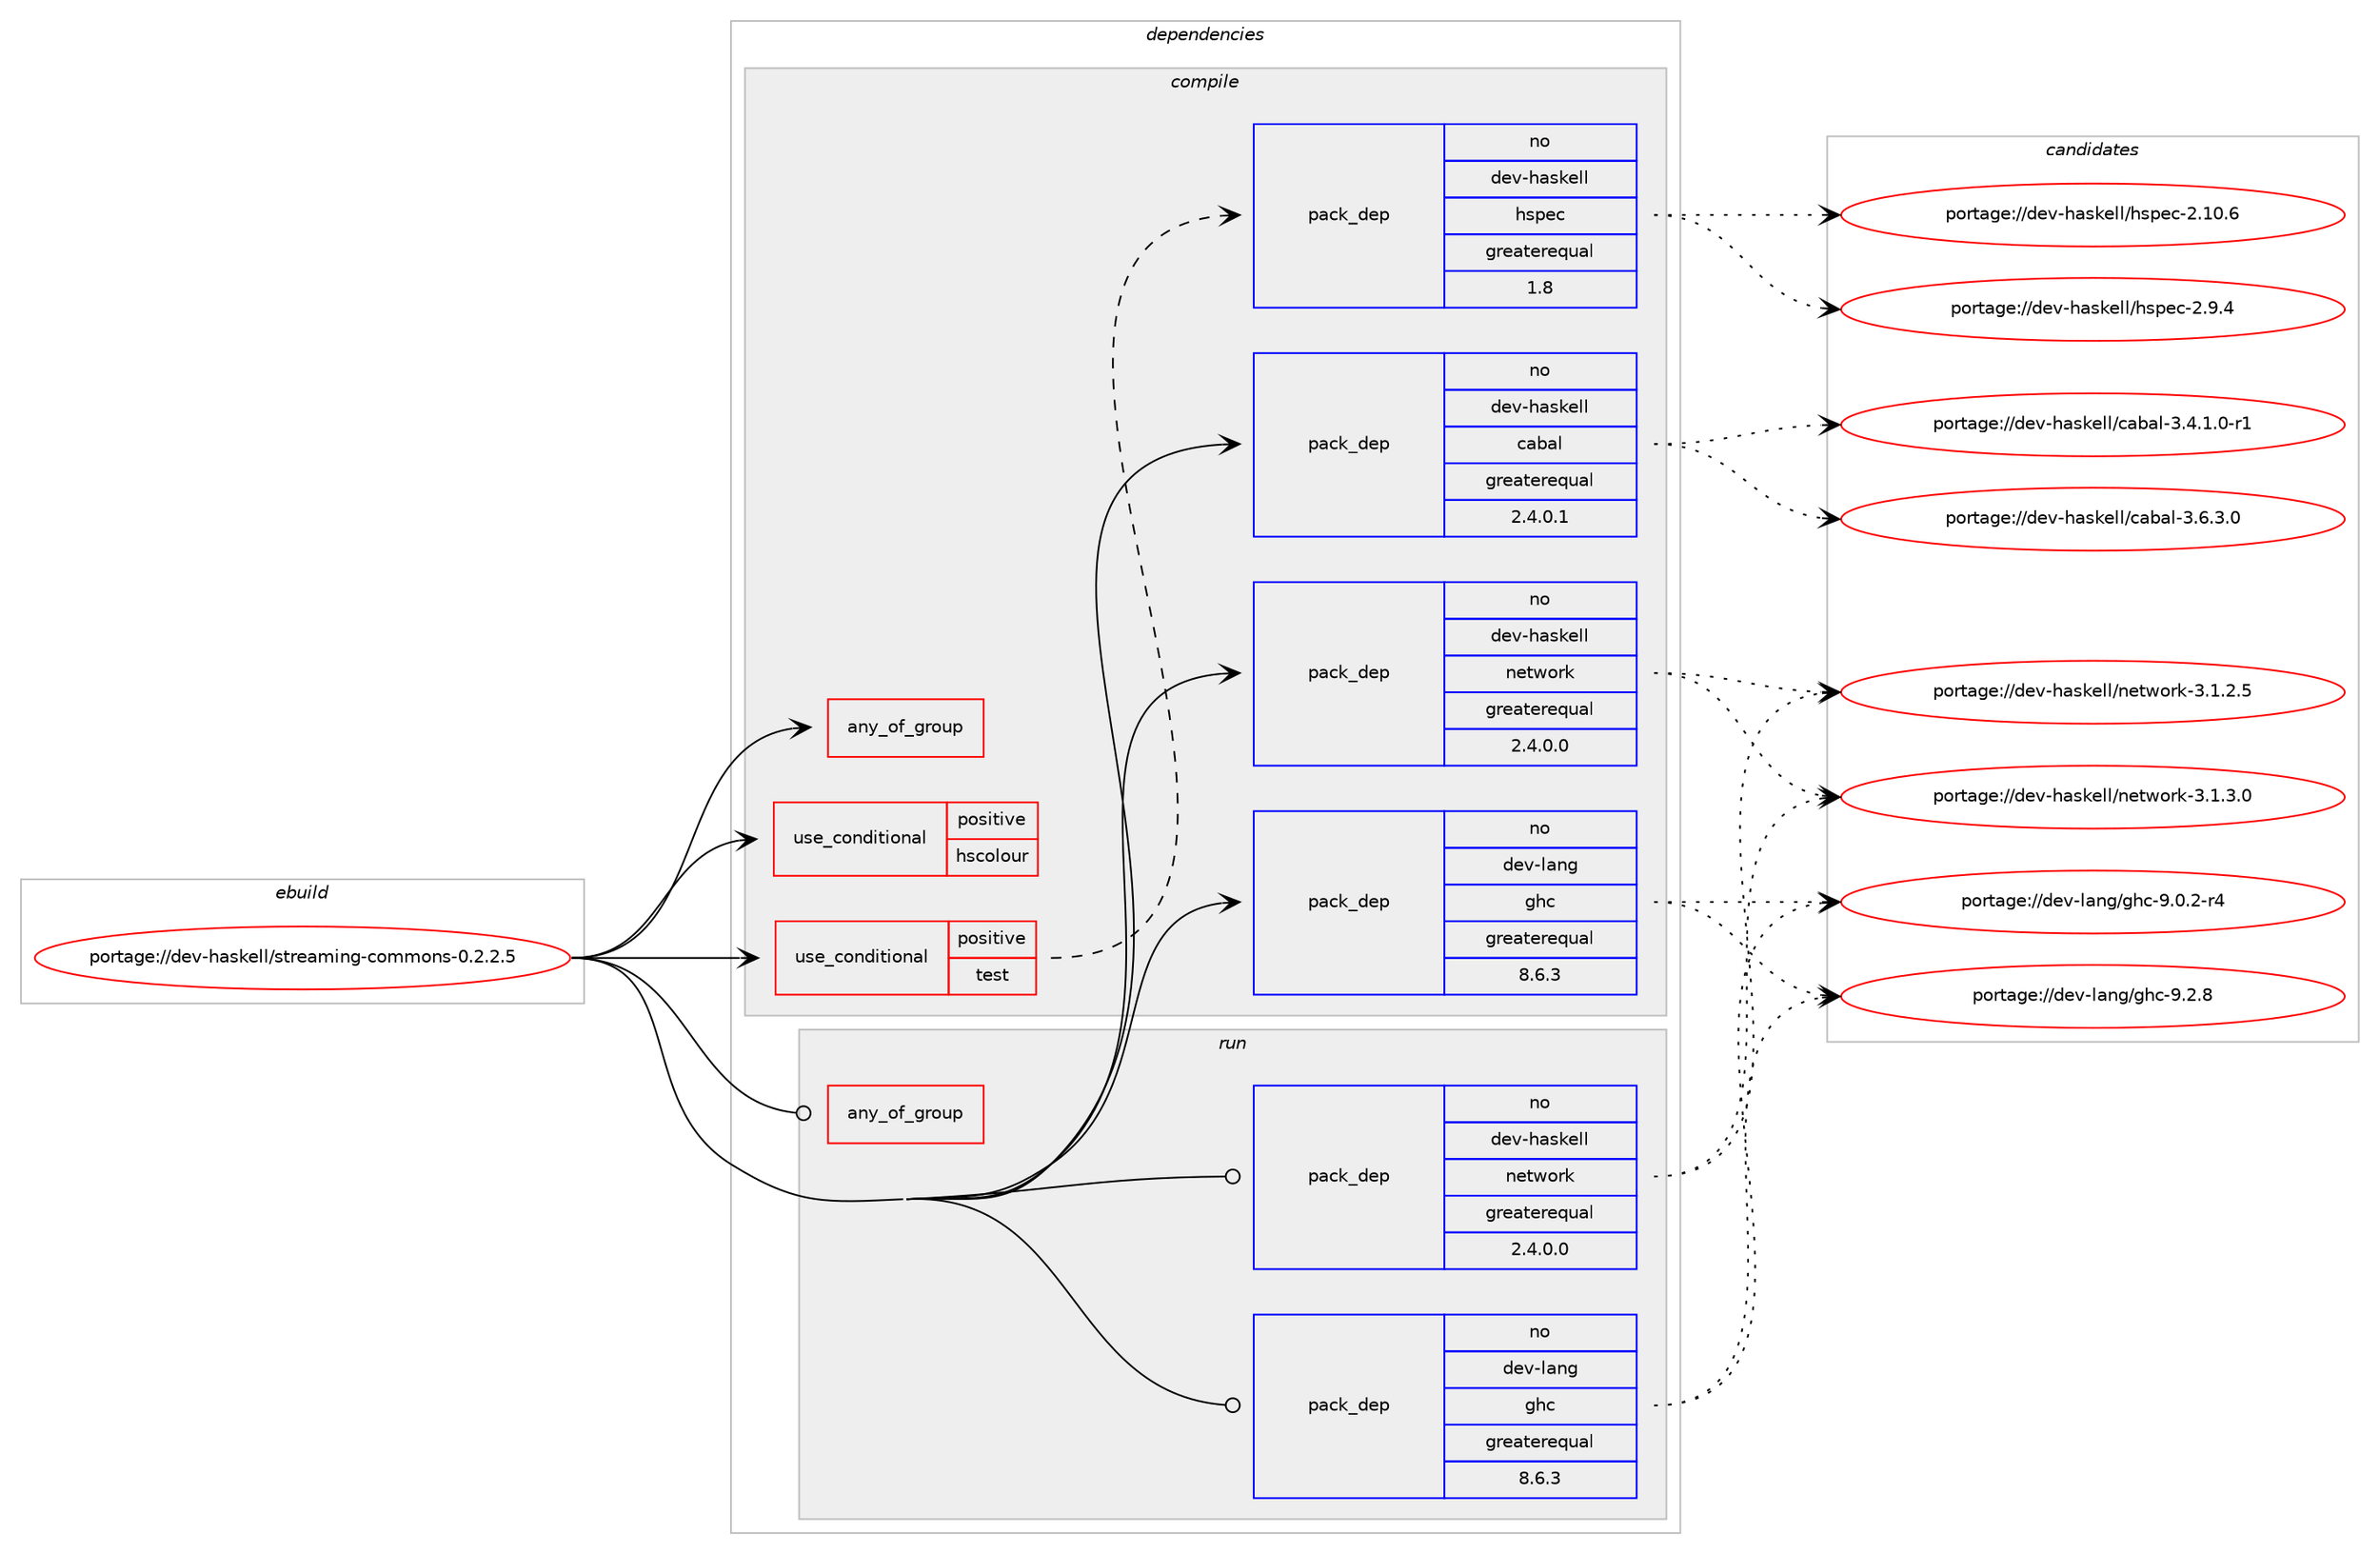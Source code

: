 digraph prolog {

# *************
# Graph options
# *************

newrank=true;
concentrate=true;
compound=true;
graph [rankdir=LR,fontname=Helvetica,fontsize=10,ranksep=1.5];#, ranksep=2.5, nodesep=0.2];
edge  [arrowhead=vee];
node  [fontname=Helvetica,fontsize=10];

# **********
# The ebuild
# **********

subgraph cluster_leftcol {
color=gray;
rank=same;
label=<<i>ebuild</i>>;
id [label="portage://dev-haskell/streaming-commons-0.2.2.5", color=red, width=4, href="../dev-haskell/streaming-commons-0.2.2.5.svg"];
}

# ****************
# The dependencies
# ****************

subgraph cluster_midcol {
color=gray;
label=<<i>dependencies</i>>;
subgraph cluster_compile {
fillcolor="#eeeeee";
style=filled;
label=<<i>compile</i>>;
subgraph any893 {
dependency43726 [label=<<TABLE BORDER="0" CELLBORDER="1" CELLSPACING="0" CELLPADDING="4"><TR><TD CELLPADDING="10">any_of_group</TD></TR></TABLE>>, shape=none, color=red];# *** BEGIN UNKNOWN DEPENDENCY TYPE (TODO) ***
# dependency43726 -> package_dependency(portage://dev-haskell/streaming-commons-0.2.2.5,install,no,dev-lang,ghc,none,[,,],[],[])
# *** END UNKNOWN DEPENDENCY TYPE (TODO) ***

# *** BEGIN UNKNOWN DEPENDENCY TYPE (TODO) ***
# dependency43726 -> package_dependency(portage://dev-haskell/streaming-commons-0.2.2.5,install,no,dev-haskell,process,none,[,,],[],[use(optenable(profile),none)])
# *** END UNKNOWN DEPENDENCY TYPE (TODO) ***

}
id:e -> dependency43726:w [weight=20,style="solid",arrowhead="vee"];
subgraph cond20452 {
dependency43727 [label=<<TABLE BORDER="0" CELLBORDER="1" CELLSPACING="0" CELLPADDING="4"><TR><TD ROWSPAN="3" CELLPADDING="10">use_conditional</TD></TR><TR><TD>positive</TD></TR><TR><TD>hscolour</TD></TR></TABLE>>, shape=none, color=red];
# *** BEGIN UNKNOWN DEPENDENCY TYPE (TODO) ***
# dependency43727 -> package_dependency(portage://dev-haskell/streaming-commons-0.2.2.5,install,no,dev-haskell,hscolour,none,[,,],[],[])
# *** END UNKNOWN DEPENDENCY TYPE (TODO) ***

}
id:e -> dependency43727:w [weight=20,style="solid",arrowhead="vee"];
subgraph cond20453 {
dependency43728 [label=<<TABLE BORDER="0" CELLBORDER="1" CELLSPACING="0" CELLPADDING="4"><TR><TD ROWSPAN="3" CELLPADDING="10">use_conditional</TD></TR><TR><TD>positive</TD></TR><TR><TD>test</TD></TR></TABLE>>, shape=none, color=red];
subgraph pack22291 {
dependency43729 [label=<<TABLE BORDER="0" CELLBORDER="1" CELLSPACING="0" CELLPADDING="4" WIDTH="220"><TR><TD ROWSPAN="6" CELLPADDING="30">pack_dep</TD></TR><TR><TD WIDTH="110">no</TD></TR><TR><TD>dev-haskell</TD></TR><TR><TD>hspec</TD></TR><TR><TD>greaterequal</TD></TR><TR><TD>1.8</TD></TR></TABLE>>, shape=none, color=blue];
}
dependency43728:e -> dependency43729:w [weight=20,style="dashed",arrowhead="vee"];
# *** BEGIN UNKNOWN DEPENDENCY TYPE (TODO) ***
# dependency43728 -> package_dependency(portage://dev-haskell/streaming-commons-0.2.2.5,install,no,dev-haskell,quickcheck,none,[,,],[],[])
# *** END UNKNOWN DEPENDENCY TYPE (TODO) ***

}
id:e -> dependency43728:w [weight=20,style="solid",arrowhead="vee"];
# *** BEGIN UNKNOWN DEPENDENCY TYPE (TODO) ***
# id -> package_dependency(portage://dev-haskell/streaming-commons-0.2.2.5,install,no,dev-haskell,async,none,[,,],any_same_slot,[use(optenable(profile),none)])
# *** END UNKNOWN DEPENDENCY TYPE (TODO) ***

subgraph pack22292 {
dependency43730 [label=<<TABLE BORDER="0" CELLBORDER="1" CELLSPACING="0" CELLPADDING="4" WIDTH="220"><TR><TD ROWSPAN="6" CELLPADDING="30">pack_dep</TD></TR><TR><TD WIDTH="110">no</TD></TR><TR><TD>dev-haskell</TD></TR><TR><TD>cabal</TD></TR><TR><TD>greaterequal</TD></TR><TR><TD>2.4.0.1</TD></TR></TABLE>>, shape=none, color=blue];
}
id:e -> dependency43730:w [weight=20,style="solid",arrowhead="vee"];
subgraph pack22293 {
dependency43731 [label=<<TABLE BORDER="0" CELLBORDER="1" CELLSPACING="0" CELLPADDING="4" WIDTH="220"><TR><TD ROWSPAN="6" CELLPADDING="30">pack_dep</TD></TR><TR><TD WIDTH="110">no</TD></TR><TR><TD>dev-haskell</TD></TR><TR><TD>network</TD></TR><TR><TD>greaterequal</TD></TR><TR><TD>2.4.0.0</TD></TR></TABLE>>, shape=none, color=blue];
}
id:e -> dependency43731:w [weight=20,style="solid",arrowhead="vee"];
# *** BEGIN UNKNOWN DEPENDENCY TYPE (TODO) ***
# id -> package_dependency(portage://dev-haskell/streaming-commons-0.2.2.5,install,no,dev-haskell,random,none,[,,],any_same_slot,[use(optenable(profile),none)])
# *** END UNKNOWN DEPENDENCY TYPE (TODO) ***

# *** BEGIN UNKNOWN DEPENDENCY TYPE (TODO) ***
# id -> package_dependency(portage://dev-haskell/streaming-commons-0.2.2.5,install,no,dev-haskell,stm,none,[,,],any_same_slot,[use(optenable(profile),none)])
# *** END UNKNOWN DEPENDENCY TYPE (TODO) ***

# *** BEGIN UNKNOWN DEPENDENCY TYPE (TODO) ***
# id -> package_dependency(portage://dev-haskell/streaming-commons-0.2.2.5,install,no,dev-haskell,zlib,none,[,,],any_same_slot,[use(optenable(profile),none)])
# *** END UNKNOWN DEPENDENCY TYPE (TODO) ***

subgraph pack22294 {
dependency43732 [label=<<TABLE BORDER="0" CELLBORDER="1" CELLSPACING="0" CELLPADDING="4" WIDTH="220"><TR><TD ROWSPAN="6" CELLPADDING="30">pack_dep</TD></TR><TR><TD WIDTH="110">no</TD></TR><TR><TD>dev-lang</TD></TR><TR><TD>ghc</TD></TR><TR><TD>greaterequal</TD></TR><TR><TD>8.6.3</TD></TR></TABLE>>, shape=none, color=blue];
}
id:e -> dependency43732:w [weight=20,style="solid",arrowhead="vee"];
}
subgraph cluster_compileandrun {
fillcolor="#eeeeee";
style=filled;
label=<<i>compile and run</i>>;
}
subgraph cluster_run {
fillcolor="#eeeeee";
style=filled;
label=<<i>run</i>>;
subgraph any894 {
dependency43733 [label=<<TABLE BORDER="0" CELLBORDER="1" CELLSPACING="0" CELLPADDING="4"><TR><TD CELLPADDING="10">any_of_group</TD></TR></TABLE>>, shape=none, color=red];# *** BEGIN UNKNOWN DEPENDENCY TYPE (TODO) ***
# dependency43733 -> package_dependency(portage://dev-haskell/streaming-commons-0.2.2.5,run,no,dev-lang,ghc,none,[,,],[],[])
# *** END UNKNOWN DEPENDENCY TYPE (TODO) ***

# *** BEGIN UNKNOWN DEPENDENCY TYPE (TODO) ***
# dependency43733 -> package_dependency(portage://dev-haskell/streaming-commons-0.2.2.5,run,no,dev-haskell,process,none,[,,],[],[use(optenable(profile),none)])
# *** END UNKNOWN DEPENDENCY TYPE (TODO) ***

}
id:e -> dependency43733:w [weight=20,style="solid",arrowhead="odot"];
# *** BEGIN UNKNOWN DEPENDENCY TYPE (TODO) ***
# id -> package_dependency(portage://dev-haskell/streaming-commons-0.2.2.5,run,no,dev-haskell,async,none,[,,],any_same_slot,[use(optenable(profile),none)])
# *** END UNKNOWN DEPENDENCY TYPE (TODO) ***

subgraph pack22295 {
dependency43734 [label=<<TABLE BORDER="0" CELLBORDER="1" CELLSPACING="0" CELLPADDING="4" WIDTH="220"><TR><TD ROWSPAN="6" CELLPADDING="30">pack_dep</TD></TR><TR><TD WIDTH="110">no</TD></TR><TR><TD>dev-haskell</TD></TR><TR><TD>network</TD></TR><TR><TD>greaterequal</TD></TR><TR><TD>2.4.0.0</TD></TR></TABLE>>, shape=none, color=blue];
}
id:e -> dependency43734:w [weight=20,style="solid",arrowhead="odot"];
# *** BEGIN UNKNOWN DEPENDENCY TYPE (TODO) ***
# id -> package_dependency(portage://dev-haskell/streaming-commons-0.2.2.5,run,no,dev-haskell,random,none,[,,],any_same_slot,[use(optenable(profile),none)])
# *** END UNKNOWN DEPENDENCY TYPE (TODO) ***

# *** BEGIN UNKNOWN DEPENDENCY TYPE (TODO) ***
# id -> package_dependency(portage://dev-haskell/streaming-commons-0.2.2.5,run,no,dev-haskell,stm,none,[,,],any_same_slot,[use(optenable(profile),none)])
# *** END UNKNOWN DEPENDENCY TYPE (TODO) ***

# *** BEGIN UNKNOWN DEPENDENCY TYPE (TODO) ***
# id -> package_dependency(portage://dev-haskell/streaming-commons-0.2.2.5,run,no,dev-haskell,zlib,none,[,,],any_same_slot,[use(optenable(profile),none)])
# *** END UNKNOWN DEPENDENCY TYPE (TODO) ***

subgraph pack22296 {
dependency43735 [label=<<TABLE BORDER="0" CELLBORDER="1" CELLSPACING="0" CELLPADDING="4" WIDTH="220"><TR><TD ROWSPAN="6" CELLPADDING="30">pack_dep</TD></TR><TR><TD WIDTH="110">no</TD></TR><TR><TD>dev-lang</TD></TR><TR><TD>ghc</TD></TR><TR><TD>greaterequal</TD></TR><TR><TD>8.6.3</TD></TR></TABLE>>, shape=none, color=blue];
}
id:e -> dependency43735:w [weight=20,style="solid",arrowhead="odot"];
# *** BEGIN UNKNOWN DEPENDENCY TYPE (TODO) ***
# id -> package_dependency(portage://dev-haskell/streaming-commons-0.2.2.5,run,no,dev-lang,ghc,none,[,,],any_same_slot,[use(optenable(profile),none)])
# *** END UNKNOWN DEPENDENCY TYPE (TODO) ***

}
}

# **************
# The candidates
# **************

subgraph cluster_choices {
rank=same;
color=gray;
label=<<i>candidates</i>>;

subgraph choice22291 {
color=black;
nodesep=1;
choice1001011184510497115107101108108471041151121019945504649484654 [label="portage://dev-haskell/hspec-2.10.6", color=red, width=4,href="../dev-haskell/hspec-2.10.6.svg"];
choice10010111845104971151071011081084710411511210199455046574652 [label="portage://dev-haskell/hspec-2.9.4", color=red, width=4,href="../dev-haskell/hspec-2.9.4.svg"];
dependency43729:e -> choice1001011184510497115107101108108471041151121019945504649484654:w [style=dotted,weight="100"];
dependency43729:e -> choice10010111845104971151071011081084710411511210199455046574652:w [style=dotted,weight="100"];
}
subgraph choice22292 {
color=black;
nodesep=1;
choice1001011184510497115107101108108479997989710845514652464946484511449 [label="portage://dev-haskell/cabal-3.4.1.0-r1", color=red, width=4,href="../dev-haskell/cabal-3.4.1.0-r1.svg"];
choice100101118451049711510710110810847999798971084551465446514648 [label="portage://dev-haskell/cabal-3.6.3.0", color=red, width=4,href="../dev-haskell/cabal-3.6.3.0.svg"];
dependency43730:e -> choice1001011184510497115107101108108479997989710845514652464946484511449:w [style=dotted,weight="100"];
dependency43730:e -> choice100101118451049711510710110810847999798971084551465446514648:w [style=dotted,weight="100"];
}
subgraph choice22293 {
color=black;
nodesep=1;
choice1001011184510497115107101108108471101011161191111141074551464946504653 [label="portage://dev-haskell/network-3.1.2.5", color=red, width=4,href="../dev-haskell/network-3.1.2.5.svg"];
choice1001011184510497115107101108108471101011161191111141074551464946514648 [label="portage://dev-haskell/network-3.1.3.0", color=red, width=4,href="../dev-haskell/network-3.1.3.0.svg"];
dependency43731:e -> choice1001011184510497115107101108108471101011161191111141074551464946504653:w [style=dotted,weight="100"];
dependency43731:e -> choice1001011184510497115107101108108471101011161191111141074551464946514648:w [style=dotted,weight="100"];
}
subgraph choice22294 {
color=black;
nodesep=1;
choice100101118451089711010347103104994557464846504511452 [label="portage://dev-lang/ghc-9.0.2-r4", color=red, width=4,href="../dev-lang/ghc-9.0.2-r4.svg"];
choice10010111845108971101034710310499455746504656 [label="portage://dev-lang/ghc-9.2.8", color=red, width=4,href="../dev-lang/ghc-9.2.8.svg"];
dependency43732:e -> choice100101118451089711010347103104994557464846504511452:w [style=dotted,weight="100"];
dependency43732:e -> choice10010111845108971101034710310499455746504656:w [style=dotted,weight="100"];
}
subgraph choice22295 {
color=black;
nodesep=1;
choice1001011184510497115107101108108471101011161191111141074551464946504653 [label="portage://dev-haskell/network-3.1.2.5", color=red, width=4,href="../dev-haskell/network-3.1.2.5.svg"];
choice1001011184510497115107101108108471101011161191111141074551464946514648 [label="portage://dev-haskell/network-3.1.3.0", color=red, width=4,href="../dev-haskell/network-3.1.3.0.svg"];
dependency43734:e -> choice1001011184510497115107101108108471101011161191111141074551464946504653:w [style=dotted,weight="100"];
dependency43734:e -> choice1001011184510497115107101108108471101011161191111141074551464946514648:w [style=dotted,weight="100"];
}
subgraph choice22296 {
color=black;
nodesep=1;
choice100101118451089711010347103104994557464846504511452 [label="portage://dev-lang/ghc-9.0.2-r4", color=red, width=4,href="../dev-lang/ghc-9.0.2-r4.svg"];
choice10010111845108971101034710310499455746504656 [label="portage://dev-lang/ghc-9.2.8", color=red, width=4,href="../dev-lang/ghc-9.2.8.svg"];
dependency43735:e -> choice100101118451089711010347103104994557464846504511452:w [style=dotted,weight="100"];
dependency43735:e -> choice10010111845108971101034710310499455746504656:w [style=dotted,weight="100"];
}
}

}
